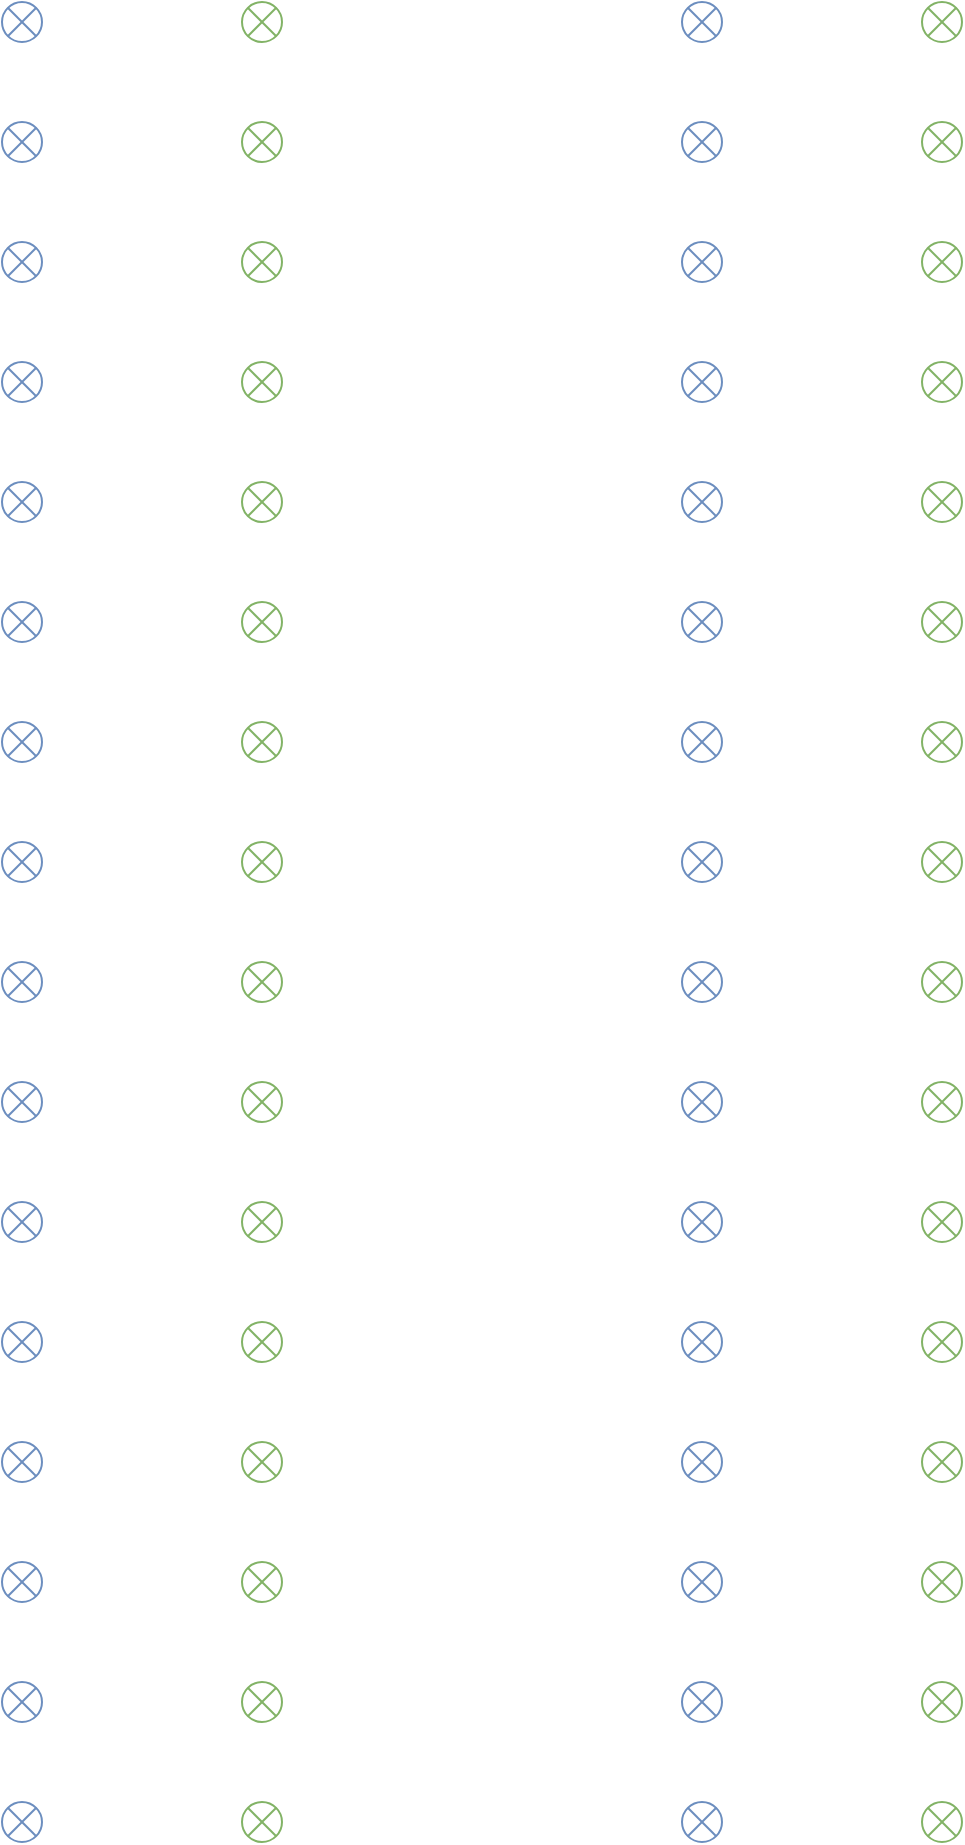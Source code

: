 <mxfile version="20.3.6" type="github">
  <diagram id="nAuwUsPzhKM0GsfRYQqk" name="Page-1">
    <mxGraphModel dx="1422" dy="762" grid="1" gridSize="10" guides="1" tooltips="1" connect="1" arrows="1" fold="1" page="1" pageScale="1" pageWidth="827" pageHeight="1169" math="0" shadow="0">
      <root>
        <mxCell id="0" />
        <mxCell id="1" parent="0" />
        <mxCell id="7mzZi2HHNZOIRyizlRB2-1" value="" style="shape=sumEllipse;perimeter=ellipsePerimeter;whiteSpace=wrap;html=1;backgroundOutline=1;fillColor=none;strokeColor=#82b366;" vertex="1" parent="1">
          <mxGeometry x="680" y="80" width="20" height="20" as="geometry" />
        </mxCell>
        <mxCell id="7mzZi2HHNZOIRyizlRB2-2" value="" style="shape=sumEllipse;perimeter=ellipsePerimeter;whiteSpace=wrap;html=1;backgroundOutline=1;fillColor=none;strokeColor=#82b366;" vertex="1" parent="1">
          <mxGeometry x="680" y="200" width="20" height="20" as="geometry" />
        </mxCell>
        <mxCell id="7mzZi2HHNZOIRyizlRB2-3" value="" style="shape=sumEllipse;perimeter=ellipsePerimeter;whiteSpace=wrap;html=1;backgroundOutline=1;fillColor=none;strokeColor=#82b366;" vertex="1" parent="1">
          <mxGeometry x="680" y="140" width="20" height="20" as="geometry" />
        </mxCell>
        <mxCell id="7mzZi2HHNZOIRyizlRB2-4" value="" style="shape=sumEllipse;perimeter=ellipsePerimeter;whiteSpace=wrap;html=1;backgroundOutline=1;fillColor=none;strokeColor=#82b366;" vertex="1" parent="1">
          <mxGeometry x="680" y="260" width="20" height="20" as="geometry" />
        </mxCell>
        <mxCell id="7mzZi2HHNZOIRyizlRB2-12" value="" style="shape=sumEllipse;perimeter=ellipsePerimeter;whiteSpace=wrap;html=1;backgroundOutline=1;fillColor=none;strokeColor=#82b366;" vertex="1" parent="1">
          <mxGeometry x="680" y="500" width="20" height="20" as="geometry" />
        </mxCell>
        <mxCell id="7mzZi2HHNZOIRyizlRB2-13" value="" style="shape=sumEllipse;perimeter=ellipsePerimeter;whiteSpace=wrap;html=1;backgroundOutline=1;fillColor=none;strokeColor=#82b366;" vertex="1" parent="1">
          <mxGeometry x="680" y="440" width="20" height="20" as="geometry" />
        </mxCell>
        <mxCell id="7mzZi2HHNZOIRyizlRB2-14" value="" style="shape=sumEllipse;perimeter=ellipsePerimeter;whiteSpace=wrap;html=1;backgroundOutline=1;fillColor=none;strokeColor=#82b366;" vertex="1" parent="1">
          <mxGeometry x="680" y="380" width="20" height="20" as="geometry" />
        </mxCell>
        <mxCell id="7mzZi2HHNZOIRyizlRB2-15" value="" style="shape=sumEllipse;perimeter=ellipsePerimeter;whiteSpace=wrap;html=1;backgroundOutline=1;fillColor=none;strokeColor=#82b366;" vertex="1" parent="1">
          <mxGeometry x="680" y="320" width="20" height="20" as="geometry" />
        </mxCell>
        <mxCell id="7mzZi2HHNZOIRyizlRB2-20" value="" style="shape=sumEllipse;perimeter=ellipsePerimeter;whiteSpace=wrap;html=1;backgroundOutline=1;fillColor=none;strokeColor=#82b366;" vertex="1" parent="1">
          <mxGeometry x="680" y="860" width="20" height="20" as="geometry" />
        </mxCell>
        <mxCell id="7mzZi2HHNZOIRyizlRB2-21" value="" style="shape=sumEllipse;perimeter=ellipsePerimeter;whiteSpace=wrap;html=1;backgroundOutline=1;fillColor=none;strokeColor=#82b366;" vertex="1" parent="1">
          <mxGeometry x="680" y="740" width="20" height="20" as="geometry" />
        </mxCell>
        <mxCell id="7mzZi2HHNZOIRyizlRB2-22" value="" style="shape=sumEllipse;perimeter=ellipsePerimeter;whiteSpace=wrap;html=1;backgroundOutline=1;fillColor=none;strokeColor=#82b366;" vertex="1" parent="1">
          <mxGeometry x="680" y="680" width="20" height="20" as="geometry" />
        </mxCell>
        <mxCell id="7mzZi2HHNZOIRyizlRB2-23" value="" style="shape=sumEllipse;perimeter=ellipsePerimeter;whiteSpace=wrap;html=1;backgroundOutline=1;fillColor=none;strokeColor=#82b366;" vertex="1" parent="1">
          <mxGeometry x="680" y="620" width="20" height="20" as="geometry" />
        </mxCell>
        <mxCell id="7mzZi2HHNZOIRyizlRB2-25" value="" style="shape=sumEllipse;perimeter=ellipsePerimeter;whiteSpace=wrap;html=1;backgroundOutline=1;fillColor=none;strokeColor=#82b366;" vertex="1" parent="1">
          <mxGeometry x="680" y="800" width="20" height="20" as="geometry" />
        </mxCell>
        <mxCell id="7mzZi2HHNZOIRyizlRB2-26" value="" style="shape=sumEllipse;perimeter=ellipsePerimeter;whiteSpace=wrap;html=1;backgroundOutline=1;fillColor=none;strokeColor=#82b366;" vertex="1" parent="1">
          <mxGeometry x="680" y="920" width="20" height="20" as="geometry" />
        </mxCell>
        <mxCell id="7mzZi2HHNZOIRyizlRB2-27" value="" style="shape=sumEllipse;perimeter=ellipsePerimeter;whiteSpace=wrap;html=1;backgroundOutline=1;fillColor=none;strokeColor=#82b366;" vertex="1" parent="1">
          <mxGeometry x="680" y="980" width="20" height="20" as="geometry" />
        </mxCell>
        <mxCell id="7mzZi2HHNZOIRyizlRB2-32" value="" style="shape=sumEllipse;perimeter=ellipsePerimeter;whiteSpace=wrap;html=1;backgroundOutline=1;fillColor=none;strokeColor=#82b366;" vertex="1" parent="1">
          <mxGeometry x="680" y="560" width="20" height="20" as="geometry" />
        </mxCell>
        <mxCell id="7mzZi2HHNZOIRyizlRB2-37" value="" style="shape=sumEllipse;perimeter=ellipsePerimeter;whiteSpace=wrap;html=1;backgroundOutline=1;fillColor=none;strokeColor=#82b366;" vertex="1" parent="1">
          <mxGeometry x="340" y="80" width="20" height="20" as="geometry" />
        </mxCell>
        <mxCell id="7mzZi2HHNZOIRyizlRB2-38" value="" style="shape=sumEllipse;perimeter=ellipsePerimeter;whiteSpace=wrap;html=1;backgroundOutline=1;fillColor=none;strokeColor=#82b366;" vertex="1" parent="1">
          <mxGeometry x="340" y="200" width="20" height="20" as="geometry" />
        </mxCell>
        <mxCell id="7mzZi2HHNZOIRyizlRB2-39" value="" style="shape=sumEllipse;perimeter=ellipsePerimeter;whiteSpace=wrap;html=1;backgroundOutline=1;fillColor=none;strokeColor=#82b366;" vertex="1" parent="1">
          <mxGeometry x="340" y="140" width="20" height="20" as="geometry" />
        </mxCell>
        <mxCell id="7mzZi2HHNZOIRyizlRB2-40" value="" style="shape=sumEllipse;perimeter=ellipsePerimeter;whiteSpace=wrap;html=1;backgroundOutline=1;fillColor=none;strokeColor=#82b366;" vertex="1" parent="1">
          <mxGeometry x="340" y="260" width="20" height="20" as="geometry" />
        </mxCell>
        <mxCell id="7mzZi2HHNZOIRyizlRB2-41" value="" style="shape=sumEllipse;perimeter=ellipsePerimeter;whiteSpace=wrap;html=1;backgroundOutline=1;fillColor=none;strokeColor=#82b366;" vertex="1" parent="1">
          <mxGeometry x="340" y="500" width="20" height="20" as="geometry" />
        </mxCell>
        <mxCell id="7mzZi2HHNZOIRyizlRB2-42" value="" style="shape=sumEllipse;perimeter=ellipsePerimeter;whiteSpace=wrap;html=1;backgroundOutline=1;fillColor=none;strokeColor=#82b366;" vertex="1" parent="1">
          <mxGeometry x="340" y="440" width="20" height="20" as="geometry" />
        </mxCell>
        <mxCell id="7mzZi2HHNZOIRyizlRB2-43" value="" style="shape=sumEllipse;perimeter=ellipsePerimeter;whiteSpace=wrap;html=1;backgroundOutline=1;fillColor=none;strokeColor=#82b366;" vertex="1" parent="1">
          <mxGeometry x="340" y="380" width="20" height="20" as="geometry" />
        </mxCell>
        <mxCell id="7mzZi2HHNZOIRyizlRB2-44" value="" style="shape=sumEllipse;perimeter=ellipsePerimeter;whiteSpace=wrap;html=1;backgroundOutline=1;fillColor=none;strokeColor=#82b366;" vertex="1" parent="1">
          <mxGeometry x="340" y="320" width="20" height="20" as="geometry" />
        </mxCell>
        <mxCell id="7mzZi2HHNZOIRyizlRB2-45" value="" style="shape=sumEllipse;perimeter=ellipsePerimeter;whiteSpace=wrap;html=1;backgroundOutline=1;fillColor=none;strokeColor=#82b366;" vertex="1" parent="1">
          <mxGeometry x="340" y="860" width="20" height="20" as="geometry" />
        </mxCell>
        <mxCell id="7mzZi2HHNZOIRyizlRB2-46" value="" style="shape=sumEllipse;perimeter=ellipsePerimeter;whiteSpace=wrap;html=1;backgroundOutline=1;fillColor=none;strokeColor=#82b366;" vertex="1" parent="1">
          <mxGeometry x="340" y="740" width="20" height="20" as="geometry" />
        </mxCell>
        <mxCell id="7mzZi2HHNZOIRyizlRB2-47" value="" style="shape=sumEllipse;perimeter=ellipsePerimeter;whiteSpace=wrap;html=1;backgroundOutline=1;fillColor=none;strokeColor=#82b366;" vertex="1" parent="1">
          <mxGeometry x="340" y="680" width="20" height="20" as="geometry" />
        </mxCell>
        <mxCell id="7mzZi2HHNZOIRyizlRB2-48" value="" style="shape=sumEllipse;perimeter=ellipsePerimeter;whiteSpace=wrap;html=1;backgroundOutline=1;fillColor=none;strokeColor=#82b366;" vertex="1" parent="1">
          <mxGeometry x="340" y="620" width="20" height="20" as="geometry" />
        </mxCell>
        <mxCell id="7mzZi2HHNZOIRyizlRB2-49" value="" style="shape=sumEllipse;perimeter=ellipsePerimeter;whiteSpace=wrap;html=1;backgroundOutline=1;fillColor=none;strokeColor=#82b366;" vertex="1" parent="1">
          <mxGeometry x="340" y="800" width="20" height="20" as="geometry" />
        </mxCell>
        <mxCell id="7mzZi2HHNZOIRyizlRB2-50" value="" style="shape=sumEllipse;perimeter=ellipsePerimeter;whiteSpace=wrap;html=1;backgroundOutline=1;fillColor=none;strokeColor=#82b366;" vertex="1" parent="1">
          <mxGeometry x="340" y="920" width="20" height="20" as="geometry" />
        </mxCell>
        <mxCell id="7mzZi2HHNZOIRyizlRB2-51" value="" style="shape=sumEllipse;perimeter=ellipsePerimeter;whiteSpace=wrap;html=1;backgroundOutline=1;fillColor=none;strokeColor=#82b366;" vertex="1" parent="1">
          <mxGeometry x="340" y="980" width="20" height="20" as="geometry" />
        </mxCell>
        <mxCell id="7mzZi2HHNZOIRyizlRB2-52" value="" style="shape=sumEllipse;perimeter=ellipsePerimeter;whiteSpace=wrap;html=1;backgroundOutline=1;fillColor=none;strokeColor=#82b366;" vertex="1" parent="1">
          <mxGeometry x="340" y="560" width="20" height="20" as="geometry" />
        </mxCell>
        <mxCell id="7mzZi2HHNZOIRyizlRB2-53" value="" style="shape=sumEllipse;perimeter=ellipsePerimeter;whiteSpace=wrap;html=1;backgroundOutline=1;fillColor=none;strokeColor=#6c8ebf;" vertex="1" parent="1">
          <mxGeometry x="560" y="80" width="20" height="20" as="geometry" />
        </mxCell>
        <mxCell id="7mzZi2HHNZOIRyizlRB2-54" value="" style="shape=sumEllipse;perimeter=ellipsePerimeter;whiteSpace=wrap;html=1;backgroundOutline=1;fillColor=none;strokeColor=#6c8ebf;" vertex="1" parent="1">
          <mxGeometry x="560" y="200" width="20" height="20" as="geometry" />
        </mxCell>
        <mxCell id="7mzZi2HHNZOIRyizlRB2-55" value="" style="shape=sumEllipse;perimeter=ellipsePerimeter;whiteSpace=wrap;html=1;backgroundOutline=1;fillColor=none;strokeColor=#6c8ebf;" vertex="1" parent="1">
          <mxGeometry x="560" y="140" width="20" height="20" as="geometry" />
        </mxCell>
        <mxCell id="7mzZi2HHNZOIRyizlRB2-56" value="" style="shape=sumEllipse;perimeter=ellipsePerimeter;whiteSpace=wrap;html=1;backgroundOutline=1;fillColor=none;strokeColor=#6c8ebf;" vertex="1" parent="1">
          <mxGeometry x="560" y="260" width="20" height="20" as="geometry" />
        </mxCell>
        <mxCell id="7mzZi2HHNZOIRyizlRB2-57" value="" style="shape=sumEllipse;perimeter=ellipsePerimeter;whiteSpace=wrap;html=1;backgroundOutline=1;fillColor=none;strokeColor=#6c8ebf;" vertex="1" parent="1">
          <mxGeometry x="560" y="500" width="20" height="20" as="geometry" />
        </mxCell>
        <mxCell id="7mzZi2HHNZOIRyizlRB2-58" value="" style="shape=sumEllipse;perimeter=ellipsePerimeter;whiteSpace=wrap;html=1;backgroundOutline=1;fillColor=none;strokeColor=#6c8ebf;" vertex="1" parent="1">
          <mxGeometry x="560" y="440" width="20" height="20" as="geometry" />
        </mxCell>
        <mxCell id="7mzZi2HHNZOIRyizlRB2-59" value="" style="shape=sumEllipse;perimeter=ellipsePerimeter;whiteSpace=wrap;html=1;backgroundOutline=1;fillColor=none;strokeColor=#6c8ebf;" vertex="1" parent="1">
          <mxGeometry x="560" y="380" width="20" height="20" as="geometry" />
        </mxCell>
        <mxCell id="7mzZi2HHNZOIRyizlRB2-60" value="" style="shape=sumEllipse;perimeter=ellipsePerimeter;whiteSpace=wrap;html=1;backgroundOutline=1;fillColor=none;strokeColor=#6c8ebf;" vertex="1" parent="1">
          <mxGeometry x="560" y="320" width="20" height="20" as="geometry" />
        </mxCell>
        <mxCell id="7mzZi2HHNZOIRyizlRB2-61" value="" style="shape=sumEllipse;perimeter=ellipsePerimeter;whiteSpace=wrap;html=1;backgroundOutline=1;fillColor=none;strokeColor=#6c8ebf;" vertex="1" parent="1">
          <mxGeometry x="560" y="860" width="20" height="20" as="geometry" />
        </mxCell>
        <mxCell id="7mzZi2HHNZOIRyizlRB2-62" value="" style="shape=sumEllipse;perimeter=ellipsePerimeter;whiteSpace=wrap;html=1;backgroundOutline=1;fillColor=none;strokeColor=#6c8ebf;" vertex="1" parent="1">
          <mxGeometry x="560" y="740" width="20" height="20" as="geometry" />
        </mxCell>
        <mxCell id="7mzZi2HHNZOIRyizlRB2-63" value="" style="shape=sumEllipse;perimeter=ellipsePerimeter;whiteSpace=wrap;html=1;backgroundOutline=1;fillColor=none;strokeColor=#6c8ebf;" vertex="1" parent="1">
          <mxGeometry x="560" y="680" width="20" height="20" as="geometry" />
        </mxCell>
        <mxCell id="7mzZi2HHNZOIRyizlRB2-64" value="" style="shape=sumEllipse;perimeter=ellipsePerimeter;whiteSpace=wrap;html=1;backgroundOutline=1;fillColor=none;strokeColor=#6c8ebf;" vertex="1" parent="1">
          <mxGeometry x="560" y="620" width="20" height="20" as="geometry" />
        </mxCell>
        <mxCell id="7mzZi2HHNZOIRyizlRB2-65" value="" style="shape=sumEllipse;perimeter=ellipsePerimeter;whiteSpace=wrap;html=1;backgroundOutline=1;fillColor=none;strokeColor=#6c8ebf;" vertex="1" parent="1">
          <mxGeometry x="560" y="800" width="20" height="20" as="geometry" />
        </mxCell>
        <mxCell id="7mzZi2HHNZOIRyizlRB2-66" value="" style="shape=sumEllipse;perimeter=ellipsePerimeter;whiteSpace=wrap;html=1;backgroundOutline=1;fillColor=none;strokeColor=#6c8ebf;" vertex="1" parent="1">
          <mxGeometry x="560" y="920" width="20" height="20" as="geometry" />
        </mxCell>
        <mxCell id="7mzZi2HHNZOIRyizlRB2-67" value="" style="shape=sumEllipse;perimeter=ellipsePerimeter;whiteSpace=wrap;html=1;backgroundOutline=1;fillColor=none;strokeColor=#6c8ebf;" vertex="1" parent="1">
          <mxGeometry x="560" y="980" width="20" height="20" as="geometry" />
        </mxCell>
        <mxCell id="7mzZi2HHNZOIRyizlRB2-68" value="" style="shape=sumEllipse;perimeter=ellipsePerimeter;whiteSpace=wrap;html=1;backgroundOutline=1;fillColor=none;strokeColor=#6c8ebf;" vertex="1" parent="1">
          <mxGeometry x="560" y="560" width="20" height="20" as="geometry" />
        </mxCell>
        <mxCell id="7mzZi2HHNZOIRyizlRB2-69" value="" style="shape=sumEllipse;perimeter=ellipsePerimeter;whiteSpace=wrap;html=1;backgroundOutline=1;fillColor=none;strokeColor=#6c8ebf;" vertex="1" parent="1">
          <mxGeometry x="220" y="80" width="20" height="20" as="geometry" />
        </mxCell>
        <mxCell id="7mzZi2HHNZOIRyizlRB2-70" value="" style="shape=sumEllipse;perimeter=ellipsePerimeter;whiteSpace=wrap;html=1;backgroundOutline=1;fillColor=none;strokeColor=#6c8ebf;" vertex="1" parent="1">
          <mxGeometry x="220" y="200" width="20" height="20" as="geometry" />
        </mxCell>
        <mxCell id="7mzZi2HHNZOIRyizlRB2-71" value="" style="shape=sumEllipse;perimeter=ellipsePerimeter;whiteSpace=wrap;html=1;backgroundOutline=1;fillColor=none;strokeColor=#6c8ebf;" vertex="1" parent="1">
          <mxGeometry x="220" y="140" width="20" height="20" as="geometry" />
        </mxCell>
        <mxCell id="7mzZi2HHNZOIRyizlRB2-72" value="" style="shape=sumEllipse;perimeter=ellipsePerimeter;whiteSpace=wrap;html=1;backgroundOutline=1;fillColor=none;strokeColor=#6c8ebf;" vertex="1" parent="1">
          <mxGeometry x="220" y="260" width="20" height="20" as="geometry" />
        </mxCell>
        <mxCell id="7mzZi2HHNZOIRyizlRB2-73" value="" style="shape=sumEllipse;perimeter=ellipsePerimeter;whiteSpace=wrap;html=1;backgroundOutline=1;fillColor=none;strokeColor=#6c8ebf;" vertex="1" parent="1">
          <mxGeometry x="220" y="500" width="20" height="20" as="geometry" />
        </mxCell>
        <mxCell id="7mzZi2HHNZOIRyizlRB2-74" value="" style="shape=sumEllipse;perimeter=ellipsePerimeter;whiteSpace=wrap;html=1;backgroundOutline=1;fillColor=none;strokeColor=#6c8ebf;" vertex="1" parent="1">
          <mxGeometry x="220" y="440" width="20" height="20" as="geometry" />
        </mxCell>
        <mxCell id="7mzZi2HHNZOIRyizlRB2-75" value="" style="shape=sumEllipse;perimeter=ellipsePerimeter;whiteSpace=wrap;html=1;backgroundOutline=1;fillColor=none;strokeColor=#6c8ebf;" vertex="1" parent="1">
          <mxGeometry x="220" y="380" width="20" height="20" as="geometry" />
        </mxCell>
        <mxCell id="7mzZi2HHNZOIRyizlRB2-76" value="" style="shape=sumEllipse;perimeter=ellipsePerimeter;whiteSpace=wrap;html=1;backgroundOutline=1;fillColor=none;strokeColor=#6c8ebf;" vertex="1" parent="1">
          <mxGeometry x="220" y="320" width="20" height="20" as="geometry" />
        </mxCell>
        <mxCell id="7mzZi2HHNZOIRyizlRB2-77" value="" style="shape=sumEllipse;perimeter=ellipsePerimeter;whiteSpace=wrap;html=1;backgroundOutline=1;fillColor=none;strokeColor=#6c8ebf;" vertex="1" parent="1">
          <mxGeometry x="220" y="860" width="20" height="20" as="geometry" />
        </mxCell>
        <mxCell id="7mzZi2HHNZOIRyizlRB2-78" value="" style="shape=sumEllipse;perimeter=ellipsePerimeter;whiteSpace=wrap;html=1;backgroundOutline=1;fillColor=none;strokeColor=#6c8ebf;" vertex="1" parent="1">
          <mxGeometry x="220" y="740" width="20" height="20" as="geometry" />
        </mxCell>
        <mxCell id="7mzZi2HHNZOIRyizlRB2-79" value="" style="shape=sumEllipse;perimeter=ellipsePerimeter;whiteSpace=wrap;html=1;backgroundOutline=1;fillColor=none;strokeColor=#6c8ebf;" vertex="1" parent="1">
          <mxGeometry x="220" y="680" width="20" height="20" as="geometry" />
        </mxCell>
        <mxCell id="7mzZi2HHNZOIRyizlRB2-80" value="" style="shape=sumEllipse;perimeter=ellipsePerimeter;whiteSpace=wrap;html=1;backgroundOutline=1;fillColor=none;strokeColor=#6c8ebf;" vertex="1" parent="1">
          <mxGeometry x="220" y="620" width="20" height="20" as="geometry" />
        </mxCell>
        <mxCell id="7mzZi2HHNZOIRyizlRB2-81" value="" style="shape=sumEllipse;perimeter=ellipsePerimeter;whiteSpace=wrap;html=1;backgroundOutline=1;fillColor=none;strokeColor=#6c8ebf;" vertex="1" parent="1">
          <mxGeometry x="220" y="800" width="20" height="20" as="geometry" />
        </mxCell>
        <mxCell id="7mzZi2HHNZOIRyizlRB2-82" value="" style="shape=sumEllipse;perimeter=ellipsePerimeter;whiteSpace=wrap;html=1;backgroundOutline=1;fillColor=none;strokeColor=#6c8ebf;" vertex="1" parent="1">
          <mxGeometry x="220" y="920" width="20" height="20" as="geometry" />
        </mxCell>
        <mxCell id="7mzZi2HHNZOIRyizlRB2-83" value="" style="shape=sumEllipse;perimeter=ellipsePerimeter;whiteSpace=wrap;html=1;backgroundOutline=1;fillColor=none;strokeColor=#6c8ebf;" vertex="1" parent="1">
          <mxGeometry x="220" y="980" width="20" height="20" as="geometry" />
        </mxCell>
        <mxCell id="7mzZi2HHNZOIRyizlRB2-84" value="" style="shape=sumEllipse;perimeter=ellipsePerimeter;whiteSpace=wrap;html=1;backgroundOutline=1;fillColor=none;strokeColor=#6c8ebf;" vertex="1" parent="1">
          <mxGeometry x="220" y="560" width="20" height="20" as="geometry" />
        </mxCell>
      </root>
    </mxGraphModel>
  </diagram>
</mxfile>
